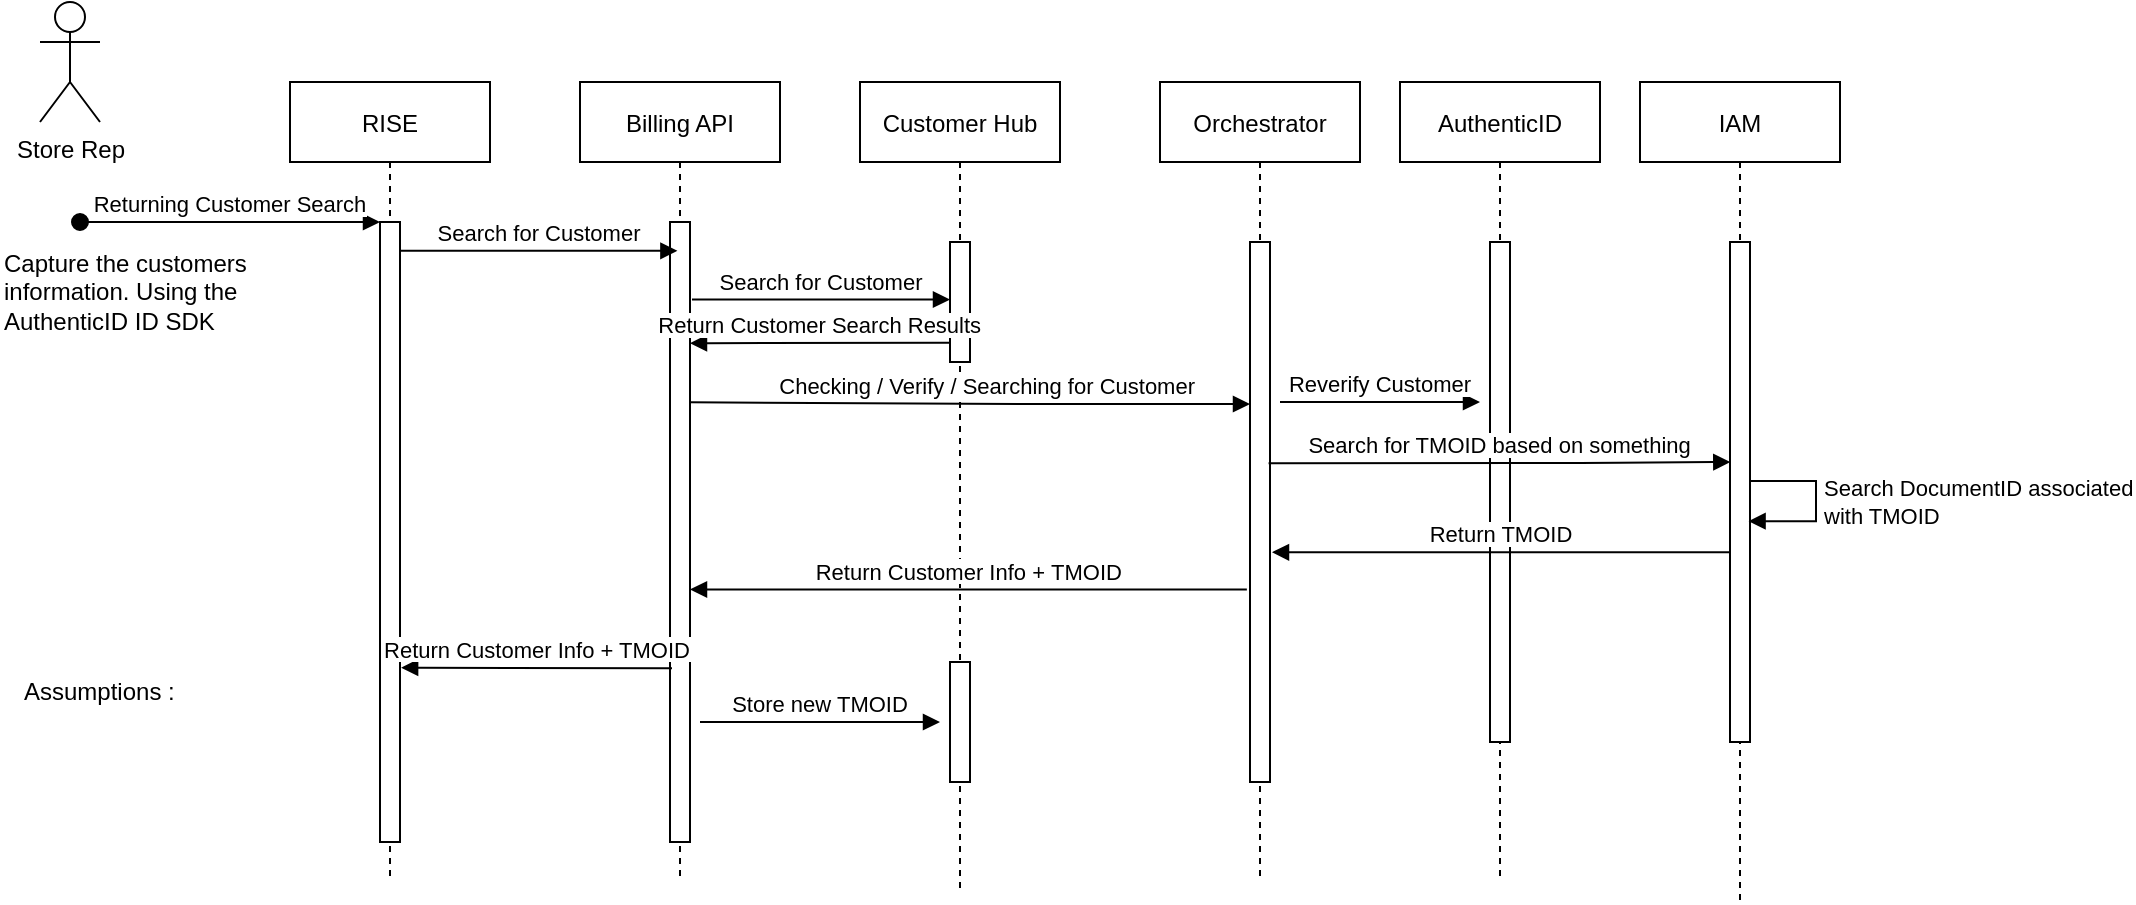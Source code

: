 <mxfile version="13.8.0" type="device"><diagram id="nKOJrB1VfP32wkWAsUuA" name="Page-1"><mxGraphModel dx="1221" dy="588" grid="1" gridSize="10" guides="1" tooltips="1" connect="1" arrows="1" fold="1" page="1" pageScale="1" pageWidth="1100" pageHeight="850" math="0" shadow="0"><root><mxCell id="0"/><mxCell id="1" parent="0"/><mxCell id="LGv2I6CfhC-DXlK5i3q5-1" value="RISE" style="shape=umlLifeline;perimeter=lifelinePerimeter;container=1;collapsible=0;recursiveResize=0;rounded=0;shadow=0;strokeWidth=1;" parent="1" vertex="1"><mxGeometry x="175" y="80" width="100" height="400" as="geometry"/></mxCell><mxCell id="LGv2I6CfhC-DXlK5i3q5-2" value="" style="points=[];perimeter=orthogonalPerimeter;rounded=0;shadow=0;strokeWidth=1;" parent="LGv2I6CfhC-DXlK5i3q5-1" vertex="1"><mxGeometry x="45" y="70" width="10" height="310" as="geometry"/></mxCell><mxCell id="LGv2I6CfhC-DXlK5i3q5-3" value="Returning Customer Search" style="verticalAlign=bottom;startArrow=oval;endArrow=block;startSize=8;shadow=0;strokeWidth=1;" parent="LGv2I6CfhC-DXlK5i3q5-1" target="LGv2I6CfhC-DXlK5i3q5-2" edge="1"><mxGeometry relative="1" as="geometry"><mxPoint x="-105" y="70" as="sourcePoint"/></mxGeometry></mxCell><mxCell id="LGv2I6CfhC-DXlK5i3q5-4" value="Billing API" style="shape=umlLifeline;perimeter=lifelinePerimeter;container=1;collapsible=0;recursiveResize=0;rounded=0;shadow=0;strokeWidth=1;" parent="1" vertex="1"><mxGeometry x="320" y="80" width="100" height="400" as="geometry"/></mxCell><mxCell id="LGv2I6CfhC-DXlK5i3q5-5" value="" style="points=[];perimeter=orthogonalPerimeter;rounded=0;shadow=0;strokeWidth=1;" parent="LGv2I6CfhC-DXlK5i3q5-4" vertex="1"><mxGeometry x="45" y="70" width="10" height="310" as="geometry"/></mxCell><mxCell id="LGv2I6CfhC-DXlK5i3q5-6" value="Search for Customer" style="verticalAlign=bottom;endArrow=block;entryX=0.487;entryY=0.261;shadow=0;strokeWidth=1;entryDx=0;entryDy=0;entryPerimeter=0;" parent="1" edge="1"><mxGeometry relative="1" as="geometry"><mxPoint x="230" y="164.4" as="sourcePoint"/><mxPoint x="368.7" y="164.4" as="targetPoint"/></mxGeometry></mxCell><mxCell id="LGv2I6CfhC-DXlK5i3q5-7" value="Store Rep" style="shape=umlActor;verticalLabelPosition=bottom;verticalAlign=top;html=1;" parent="1" vertex="1"><mxGeometry x="50" y="40" width="30" height="60" as="geometry"/></mxCell><mxCell id="LGv2I6CfhC-DXlK5i3q5-8" value="Customer Hub" style="shape=umlLifeline;perimeter=lifelinePerimeter;container=1;collapsible=0;recursiveResize=0;rounded=0;shadow=0;strokeWidth=1;" parent="1" vertex="1"><mxGeometry x="460" y="80" width="100" height="405" as="geometry"/></mxCell><mxCell id="LGv2I6CfhC-DXlK5i3q5-9" value="" style="html=1;points=[];perimeter=orthogonalPerimeter;" parent="LGv2I6CfhC-DXlK5i3q5-8" vertex="1"><mxGeometry x="45" y="80" width="10" height="60" as="geometry"/></mxCell><mxCell id="j5LGFhsNLmgZWFVlywce-5" value="" style="html=1;points=[];perimeter=orthogonalPerimeter;" vertex="1" parent="LGv2I6CfhC-DXlK5i3q5-8"><mxGeometry x="45" y="290" width="10" height="60" as="geometry"/></mxCell><mxCell id="LGv2I6CfhC-DXlK5i3q5-11" value="Search for Customer" style="verticalAlign=bottom;endArrow=block;shadow=0;strokeWidth=1;exitX=1.1;exitY=0.125;exitDx=0;exitDy=0;exitPerimeter=0;" parent="1" source="LGv2I6CfhC-DXlK5i3q5-5" target="LGv2I6CfhC-DXlK5i3q5-9" edge="1"><mxGeometry relative="1" as="geometry"><mxPoint x="400" y="200" as="sourcePoint"/><mxPoint x="560" y="171" as="targetPoint"/></mxGeometry></mxCell><mxCell id="LGv2I6CfhC-DXlK5i3q5-12" value="Capture the customers information. Using the AuthenticID ID SDK" style="text;html=1;strokeColor=none;fillColor=none;align=left;verticalAlign=middle;whiteSpace=wrap;rounded=0;" parent="1" vertex="1"><mxGeometry x="30" y="160" width="160" height="50" as="geometry"/></mxCell><mxCell id="LGv2I6CfhC-DXlK5i3q5-13" value="Orchestrator" style="shape=umlLifeline;perimeter=lifelinePerimeter;container=1;collapsible=0;recursiveResize=0;rounded=0;shadow=0;strokeWidth=1;" parent="1" vertex="1"><mxGeometry x="610" y="80" width="100" height="400" as="geometry"/></mxCell><mxCell id="LGv2I6CfhC-DXlK5i3q5-14" value="" style="points=[];perimeter=orthogonalPerimeter;rounded=0;shadow=0;strokeWidth=1;" parent="LGv2I6CfhC-DXlK5i3q5-13" vertex="1"><mxGeometry x="45" y="80" width="10" height="270" as="geometry"/></mxCell><mxCell id="LGv2I6CfhC-DXlK5i3q5-15" value="Return Customer Search Results" style="verticalAlign=bottom;endArrow=block;shadow=0;strokeWidth=1;exitX=-0.014;exitY=0.84;exitDx=0;exitDy=0;exitPerimeter=0;" parent="1" source="LGv2I6CfhC-DXlK5i3q5-9" edge="1"><mxGeometry relative="1" as="geometry"><mxPoint x="460" y="211" as="sourcePoint"/><mxPoint x="375" y="210.6" as="targetPoint"/><Array as="points"/></mxGeometry></mxCell><mxCell id="LGv2I6CfhC-DXlK5i3q5-16" value="Assumptions :&amp;nbsp;&lt;br&gt;" style="text;html=1;strokeColor=none;fillColor=none;align=left;verticalAlign=middle;whiteSpace=wrap;rounded=0;" parent="1" vertex="1"><mxGeometry x="40" y="360" width="160" height="50" as="geometry"/></mxCell><mxCell id="LGv2I6CfhC-DXlK5i3q5-17" value="IAM" style="shape=umlLifeline;perimeter=lifelinePerimeter;container=1;collapsible=0;recursiveResize=0;rounded=0;shadow=0;strokeWidth=1;" parent="1" vertex="1"><mxGeometry x="850" y="80" width="100" height="410" as="geometry"/></mxCell><mxCell id="LGv2I6CfhC-DXlK5i3q5-18" value="" style="points=[];perimeter=orthogonalPerimeter;rounded=0;shadow=0;strokeWidth=1;" parent="LGv2I6CfhC-DXlK5i3q5-17" vertex="1"><mxGeometry x="45" y="80" width="10" height="250" as="geometry"/></mxCell><mxCell id="LGv2I6CfhC-DXlK5i3q5-19" value="Search DocumentID associated &lt;br&gt;with TMOID" style="edgeStyle=orthogonalEdgeStyle;html=1;align=left;spacingLeft=2;endArrow=block;rounded=0;entryX=0.929;entryY=0.87;entryDx=0;entryDy=0;entryPerimeter=0;" parent="LGv2I6CfhC-DXlK5i3q5-17" edge="1"><mxGeometry relative="1" as="geometry"><mxPoint x="55" y="199.509" as="sourcePoint"/><Array as="points"><mxPoint x="88" y="199.48"/><mxPoint x="88" y="219.48"/></Array><mxPoint x="54.29" y="219.58" as="targetPoint"/></mxGeometry></mxCell><mxCell id="LGv2I6CfhC-DXlK5i3q5-20" value="Checking / Verify / Searching for Customer" style="verticalAlign=bottom;endArrow=block;shadow=0;strokeWidth=1;exitX=0.957;exitY=0.273;exitDx=0;exitDy=0;exitPerimeter=0;" parent="1" edge="1"><mxGeometry x="0.276" y="30" relative="1" as="geometry"><mxPoint x="374.57" y="240.17" as="sourcePoint"/><mxPoint x="655" y="241" as="targetPoint"/><Array as="points"><mxPoint x="550" y="241"/></Array><mxPoint x="-30" y="30" as="offset"/></mxGeometry></mxCell><mxCell id="LGv2I6CfhC-DXlK5i3q5-21" value="AuthenticID" style="shape=umlLifeline;perimeter=lifelinePerimeter;container=1;collapsible=0;recursiveResize=0;rounded=0;shadow=0;strokeWidth=1;" parent="1" vertex="1"><mxGeometry x="730" y="80" width="100" height="400" as="geometry"/></mxCell><mxCell id="LGv2I6CfhC-DXlK5i3q5-22" value="" style="points=[];perimeter=orthogonalPerimeter;rounded=0;shadow=0;strokeWidth=1;" parent="LGv2I6CfhC-DXlK5i3q5-21" vertex="1"><mxGeometry x="45" y="80" width="10" height="250" as="geometry"/></mxCell><mxCell id="LGv2I6CfhC-DXlK5i3q5-25" value="Search for TMOID based on something" style="verticalAlign=bottom;endArrow=block;shadow=0;strokeWidth=1;exitX=0.929;exitY=0.515;exitDx=0;exitDy=0;exitPerimeter=0;entryX=0.014;entryY=0.512;entryDx=0;entryDy=0;entryPerimeter=0;" parent="1" edge="1"><mxGeometry relative="1" as="geometry"><mxPoint x="664.29" y="270.63" as="sourcePoint"/><mxPoint x="895.14" y="270" as="targetPoint"/><Array as="points"><mxPoint x="830" y="270.48"/></Array></mxGeometry></mxCell><mxCell id="LGv2I6CfhC-DXlK5i3q5-26" value="Return TMOID" style="verticalAlign=bottom;endArrow=block;shadow=0;strokeWidth=1;exitX=-0.1;exitY=0.665;exitDx=0;exitDy=0;exitPerimeter=0;" parent="1" edge="1"><mxGeometry relative="1" as="geometry"><mxPoint x="895" y="315.13" as="sourcePoint"/><mxPoint x="666" y="315.13" as="targetPoint"/></mxGeometry></mxCell><mxCell id="LGv2I6CfhC-DXlK5i3q5-28" value="Return Customer Info + TMOID" style="verticalAlign=bottom;endArrow=block;shadow=0;strokeWidth=1;exitX=-0.157;exitY=0.925;exitDx=0;exitDy=0;exitPerimeter=0;" parent="1" edge="1"><mxGeometry relative="1" as="geometry"><mxPoint x="653.43" y="333.75" as="sourcePoint"/><mxPoint x="375" y="333.75" as="targetPoint"/></mxGeometry></mxCell><mxCell id="LGv2I6CfhC-DXlK5i3q5-29" value="Return Customer Info + TMOID" style="verticalAlign=bottom;endArrow=block;shadow=0;strokeWidth=1;exitX=0.1;exitY=0.965;exitDx=0;exitDy=0;exitPerimeter=0;entryX=1.057;entryY=0.964;entryDx=0;entryDy=0;entryPerimeter=0;" parent="1" edge="1"><mxGeometry relative="1" as="geometry"><mxPoint x="366" y="373.15" as="sourcePoint"/><mxPoint x="230.57" y="372.84" as="targetPoint"/></mxGeometry></mxCell><mxCell id="j5LGFhsNLmgZWFVlywce-8" value="Store new TMOID" style="verticalAlign=bottom;endArrow=block;shadow=0;strokeWidth=1;" edge="1" parent="1"><mxGeometry relative="1" as="geometry"><mxPoint x="380" y="400" as="sourcePoint"/><mxPoint x="500" y="400" as="targetPoint"/></mxGeometry></mxCell><mxCell id="j5LGFhsNLmgZWFVlywce-11" value="Reverify Customer" style="verticalAlign=bottom;endArrow=block;shadow=0;strokeWidth=1;" edge="1" parent="1"><mxGeometry relative="1" as="geometry"><mxPoint x="670" y="240" as="sourcePoint"/><mxPoint x="770" y="240" as="targetPoint"/><Array as="points"><mxPoint x="670" y="240"/></Array></mxGeometry></mxCell></root></mxGraphModel></diagram></mxfile>